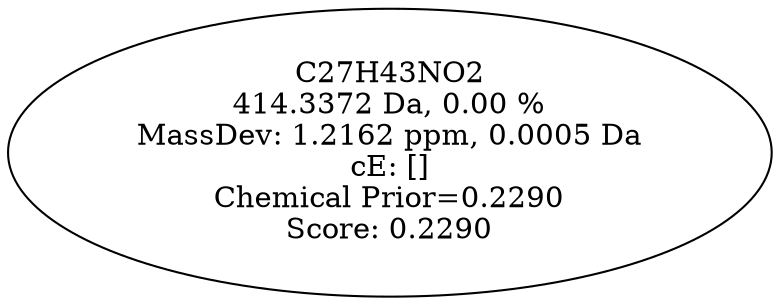 strict digraph {
v1 [label="C27H43NO2\n414.3372 Da, 0.00 %\nMassDev: 1.2162 ppm, 0.0005 Da\ncE: []\nChemical Prior=0.2290\nScore: 0.2290"];
}